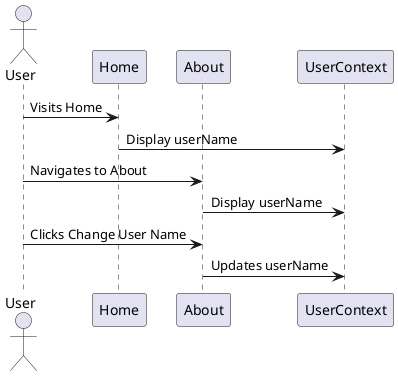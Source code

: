 @startuml
actor User
participant Home
participant About
participant UserContext

User -> Home : Visits Home
Home -> UserContext : Display userName
User -> About : Navigates to About
About -> UserContext : Display userName
User -> About : Clicks Change User Name
About -> UserContext : Updates userName
@enduml
